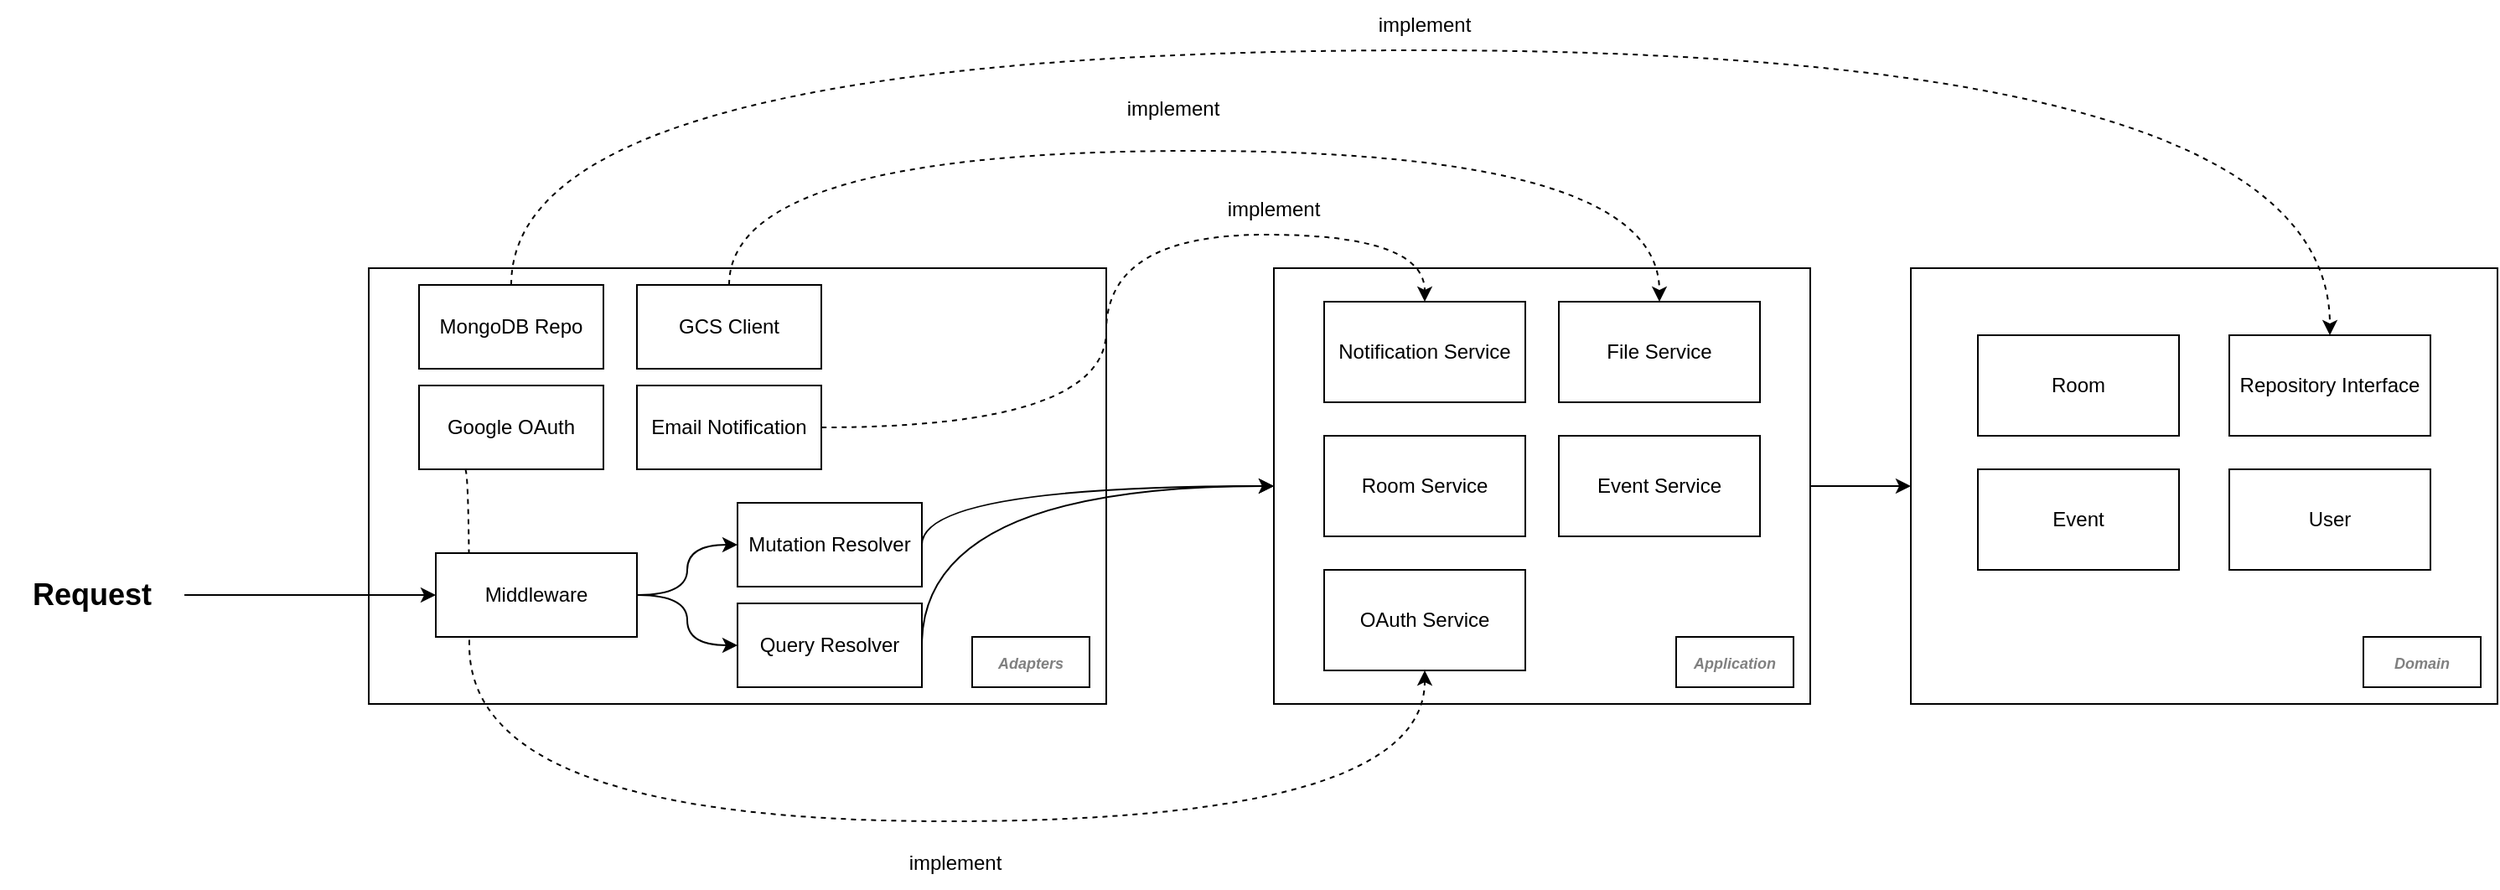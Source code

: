 <mxfile version="24.2.8" type="device" pages="2">
  <diagram id="gzI67L0TCMLhXF_EFv6m" name="軟體架構">
    <mxGraphModel dx="1405" dy="1594" grid="1" gridSize="10" guides="1" tooltips="1" connect="1" arrows="1" fold="1" page="1" pageScale="1" pageWidth="827" pageHeight="1169" math="0" shadow="0">
      <root>
        <mxCell id="0" />
        <mxCell id="1" parent="0" />
        <mxCell id="AVZDPA1yqYgUO-4nn_VJ-1" value="" style="rounded=0;whiteSpace=wrap;html=1;" parent="1" vertex="1">
          <mxGeometry x="-80" y="-10" width="440" height="260" as="geometry" />
        </mxCell>
        <mxCell id="nu3hjA2DukSbiA5tO7RB-2" value="&lt;font color=&quot;#808080&quot; style=&quot;font-size: 9px;&quot;&gt;&lt;i style=&quot;&quot;&gt;&lt;b style=&quot;&quot;&gt;Adapters&lt;/b&gt;&lt;/i&gt;&lt;/font&gt;" style="rounded=0;whiteSpace=wrap;html=1;" parent="1" vertex="1">
          <mxGeometry x="280" y="210" width="70" height="30" as="geometry" />
        </mxCell>
        <mxCell id="9Bgfrbo9Ds4XW8nlcJ_0-6" style="edgeStyle=orthogonalEdgeStyle;rounded=0;orthogonalLoop=1;jettySize=auto;html=1;exitX=1;exitY=0.5;exitDx=0;exitDy=0;entryX=0;entryY=0.5;entryDx=0;entryDy=0;curved=1;" edge="1" parent="1" source="nu3hjA2DukSbiA5tO7RB-3" target="nu3hjA2DukSbiA5tO7RB-6">
          <mxGeometry relative="1" as="geometry">
            <Array as="points">
              <mxPoint x="250" y="120" />
            </Array>
          </mxGeometry>
        </mxCell>
        <mxCell id="nu3hjA2DukSbiA5tO7RB-3" value="Query Resolver" style="rounded=0;whiteSpace=wrap;html=1;" parent="1" vertex="1">
          <mxGeometry x="140" y="190" width="110" height="50" as="geometry" />
        </mxCell>
        <mxCell id="9Bgfrbo9Ds4XW8nlcJ_0-4" style="edgeStyle=orthogonalEdgeStyle;rounded=0;orthogonalLoop=1;jettySize=auto;html=1;exitX=1;exitY=0.5;exitDx=0;exitDy=0;entryX=0;entryY=0.5;entryDx=0;entryDy=0;curved=1;" edge="1" parent="1" source="nu3hjA2DukSbiA5tO7RB-4" target="nu3hjA2DukSbiA5tO7RB-6">
          <mxGeometry relative="1" as="geometry">
            <Array as="points">
              <mxPoint x="250" y="120" />
            </Array>
          </mxGeometry>
        </mxCell>
        <mxCell id="nu3hjA2DukSbiA5tO7RB-4" value="Mutation Resolver" style="rounded=0;whiteSpace=wrap;html=1;" parent="1" vertex="1">
          <mxGeometry x="140" y="130" width="110" height="50" as="geometry" />
        </mxCell>
        <mxCell id="nu3hjA2DukSbiA5tO7RB-5" value="MongoDB Repo" style="rounded=0;whiteSpace=wrap;html=1;" parent="1" vertex="1">
          <mxGeometry x="-50" width="110" height="50" as="geometry" />
        </mxCell>
        <mxCell id="XleAL6ZBAnFnf9mCYfTB-18" style="edgeStyle=orthogonalEdgeStyle;rounded=0;orthogonalLoop=1;jettySize=auto;html=1;exitX=1;exitY=0.5;exitDx=0;exitDy=0;entryX=0;entryY=0.5;entryDx=0;entryDy=0;" parent="1" source="nu3hjA2DukSbiA5tO7RB-6" target="XleAL6ZBAnFnf9mCYfTB-5" edge="1">
          <mxGeometry relative="1" as="geometry" />
        </mxCell>
        <mxCell id="nu3hjA2DukSbiA5tO7RB-6" value="" style="rounded=0;whiteSpace=wrap;html=1;" parent="1" vertex="1">
          <mxGeometry x="460" y="-10" width="320" height="260" as="geometry" />
        </mxCell>
        <mxCell id="nu3hjA2DukSbiA5tO7RB-7" value="&lt;font color=&quot;#808080&quot; style=&quot;font-size: 9px;&quot;&gt;&lt;i style=&quot;&quot;&gt;&lt;b style=&quot;&quot;&gt;Application&lt;/b&gt;&lt;/i&gt;&lt;/font&gt;" style="rounded=0;whiteSpace=wrap;html=1;" parent="1" vertex="1">
          <mxGeometry x="700" y="210" width="70" height="30" as="geometry" />
        </mxCell>
        <mxCell id="XleAL6ZBAnFnf9mCYfTB-1" value="Room Service" style="rounded=0;whiteSpace=wrap;html=1;" parent="1" vertex="1">
          <mxGeometry x="490" y="90" width="120" height="60" as="geometry" />
        </mxCell>
        <mxCell id="XleAL6ZBAnFnf9mCYfTB-2" value="Event Service" style="rounded=0;whiteSpace=wrap;html=1;" parent="1" vertex="1">
          <mxGeometry x="630" y="90" width="120" height="60" as="geometry" />
        </mxCell>
        <mxCell id="XleAL6ZBAnFnf9mCYfTB-3" value="Notification Service" style="rounded=0;whiteSpace=wrap;html=1;" parent="1" vertex="1">
          <mxGeometry x="490" y="10" width="120" height="60" as="geometry" />
        </mxCell>
        <mxCell id="XleAL6ZBAnFnf9mCYfTB-4" value="File Service" style="rounded=0;whiteSpace=wrap;html=1;" parent="1" vertex="1">
          <mxGeometry x="630" y="10" width="120" height="60" as="geometry" />
        </mxCell>
        <mxCell id="XleAL6ZBAnFnf9mCYfTB-5" value="" style="rounded=0;whiteSpace=wrap;html=1;" parent="1" vertex="1">
          <mxGeometry x="840" y="-10" width="350" height="260" as="geometry" />
        </mxCell>
        <mxCell id="XleAL6ZBAnFnf9mCYfTB-6" value="&lt;font color=&quot;#808080&quot; style=&quot;font-size: 9px;&quot;&gt;&lt;i style=&quot;&quot;&gt;&lt;b style=&quot;&quot;&gt;Domain&lt;/b&gt;&lt;/i&gt;&lt;/font&gt;" style="rounded=0;whiteSpace=wrap;html=1;" parent="1" vertex="1">
          <mxGeometry x="1110" y="210" width="70" height="30" as="geometry" />
        </mxCell>
        <mxCell id="XleAL6ZBAnFnf9mCYfTB-7" value="Room" style="rounded=0;whiteSpace=wrap;html=1;" parent="1" vertex="1">
          <mxGeometry x="880" y="30" width="120" height="60" as="geometry" />
        </mxCell>
        <mxCell id="XleAL6ZBAnFnf9mCYfTB-8" value="Event" style="rounded=0;whiteSpace=wrap;html=1;" parent="1" vertex="1">
          <mxGeometry x="880" y="110" width="120" height="60" as="geometry" />
        </mxCell>
        <mxCell id="XleAL6ZBAnFnf9mCYfTB-9" value="User" style="rounded=0;whiteSpace=wrap;html=1;" parent="1" vertex="1">
          <mxGeometry x="1030" y="110" width="120" height="60" as="geometry" />
        </mxCell>
        <mxCell id="XleAL6ZBAnFnf9mCYfTB-10" value="Repository Interface" style="rounded=0;whiteSpace=wrap;html=1;" parent="1" vertex="1">
          <mxGeometry x="1030" y="30" width="120" height="60" as="geometry" />
        </mxCell>
        <mxCell id="XleAL6ZBAnFnf9mCYfTB-13" style="edgeStyle=orthogonalEdgeStyle;rounded=0;orthogonalLoop=1;jettySize=auto;html=1;exitX=0.5;exitY=0;exitDx=0;exitDy=0;curved=1;entryX=0.5;entryY=0;entryDx=0;entryDy=0;dashed=1;" parent="1" source="XleAL6ZBAnFnf9mCYfTB-11" target="XleAL6ZBAnFnf9mCYfTB-4" edge="1">
          <mxGeometry relative="1" as="geometry">
            <Array as="points">
              <mxPoint x="135" y="-80" />
              <mxPoint x="690" y="-80" />
            </Array>
          </mxGeometry>
        </mxCell>
        <mxCell id="XleAL6ZBAnFnf9mCYfTB-11" value="GCS Client" style="rounded=0;whiteSpace=wrap;html=1;" parent="1" vertex="1">
          <mxGeometry x="80" width="110" height="50" as="geometry" />
        </mxCell>
        <mxCell id="XleAL6ZBAnFnf9mCYfTB-14" style="edgeStyle=orthogonalEdgeStyle;rounded=0;orthogonalLoop=1;jettySize=auto;html=1;exitX=1;exitY=0.5;exitDx=0;exitDy=0;entryX=0.5;entryY=0;entryDx=0;entryDy=0;curved=1;dashed=1;" parent="1" source="XleAL6ZBAnFnf9mCYfTB-12" target="XleAL6ZBAnFnf9mCYfTB-3" edge="1">
          <mxGeometry relative="1" as="geometry">
            <Array as="points">
              <mxPoint x="360" y="85" />
              <mxPoint x="360" y="-30" />
              <mxPoint x="550" y="-30" />
            </Array>
          </mxGeometry>
        </mxCell>
        <mxCell id="XleAL6ZBAnFnf9mCYfTB-12" value="Email Notification" style="rounded=0;whiteSpace=wrap;html=1;" parent="1" vertex="1">
          <mxGeometry x="80" y="60" width="110" height="50" as="geometry" />
        </mxCell>
        <mxCell id="XleAL6ZBAnFnf9mCYfTB-15" style="edgeStyle=orthogonalEdgeStyle;rounded=0;orthogonalLoop=1;jettySize=auto;html=1;exitX=0.5;exitY=0;exitDx=0;exitDy=0;entryX=0.5;entryY=0;entryDx=0;entryDy=0;curved=1;dashed=1;" parent="1" source="nu3hjA2DukSbiA5tO7RB-5" target="XleAL6ZBAnFnf9mCYfTB-10" edge="1">
          <mxGeometry relative="1" as="geometry">
            <Array as="points">
              <mxPoint x="5" y="-140" />
              <mxPoint x="1090" y="-140" />
            </Array>
          </mxGeometry>
        </mxCell>
        <mxCell id="XleAL6ZBAnFnf9mCYfTB-19" value="implement" style="text;html=1;align=center;verticalAlign=middle;whiteSpace=wrap;rounded=0;" parent="1" vertex="1">
          <mxGeometry x="520" y="-170" width="60" height="30" as="geometry" />
        </mxCell>
        <mxCell id="XleAL6ZBAnFnf9mCYfTB-20" value="implement" style="text;html=1;align=center;verticalAlign=middle;whiteSpace=wrap;rounded=0;" parent="1" vertex="1">
          <mxGeometry x="370" y="-120" width="60" height="30" as="geometry" />
        </mxCell>
        <mxCell id="XleAL6ZBAnFnf9mCYfTB-21" value="implement" style="text;html=1;align=center;verticalAlign=middle;whiteSpace=wrap;rounded=0;" parent="1" vertex="1">
          <mxGeometry x="430" y="-60" width="60" height="30" as="geometry" />
        </mxCell>
        <mxCell id="XleAL6ZBAnFnf9mCYfTB-22" value="OAuth Service" style="rounded=0;whiteSpace=wrap;html=1;" parent="1" vertex="1">
          <mxGeometry x="490" y="170" width="120" height="60" as="geometry" />
        </mxCell>
        <mxCell id="XleAL6ZBAnFnf9mCYfTB-25" style="edgeStyle=orthogonalEdgeStyle;rounded=0;orthogonalLoop=1;jettySize=auto;html=1;exitX=0.25;exitY=1;exitDx=0;exitDy=0;entryX=0.5;entryY=1;entryDx=0;entryDy=0;curved=1;dashed=1;" parent="1" source="XleAL6ZBAnFnf9mCYfTB-23" target="XleAL6ZBAnFnf9mCYfTB-22" edge="1">
          <mxGeometry relative="1" as="geometry">
            <Array as="points">
              <mxPoint x="-20" y="110" />
              <mxPoint x="-20" y="320" />
              <mxPoint x="550" y="320" />
            </Array>
          </mxGeometry>
        </mxCell>
        <mxCell id="XleAL6ZBAnFnf9mCYfTB-23" value="Google OAuth" style="rounded=0;whiteSpace=wrap;html=1;" parent="1" vertex="1">
          <mxGeometry x="-50" y="60" width="110" height="50" as="geometry" />
        </mxCell>
        <mxCell id="XleAL6ZBAnFnf9mCYfTB-26" value="implement" style="text;html=1;align=center;verticalAlign=middle;whiteSpace=wrap;rounded=0;" parent="1" vertex="1">
          <mxGeometry x="240" y="330" width="60" height="30" as="geometry" />
        </mxCell>
        <mxCell id="9Bgfrbo9Ds4XW8nlcJ_0-1" style="edgeStyle=orthogonalEdgeStyle;rounded=0;orthogonalLoop=1;jettySize=auto;html=1;exitX=1;exitY=0.5;exitDx=0;exitDy=0;entryX=0;entryY=0.5;entryDx=0;entryDy=0;" edge="1" parent="1" source="BnxMe-KW9RDDtPVmkPUV-1" target="nIXrY3_EinPQ9No2eV4z-2">
          <mxGeometry relative="1" as="geometry" />
        </mxCell>
        <mxCell id="BnxMe-KW9RDDtPVmkPUV-1" value="&lt;b&gt;&lt;font style=&quot;font-size: 18px;&quot;&gt;Request&lt;/font&gt;&lt;/b&gt;" style="text;html=1;align=center;verticalAlign=middle;whiteSpace=wrap;rounded=0;" parent="1" vertex="1">
          <mxGeometry x="-300" y="160" width="110" height="50" as="geometry" />
        </mxCell>
        <mxCell id="9Bgfrbo9Ds4XW8nlcJ_0-2" style="edgeStyle=orthogonalEdgeStyle;rounded=0;orthogonalLoop=1;jettySize=auto;html=1;exitX=1;exitY=0.5;exitDx=0;exitDy=0;entryX=0;entryY=0.5;entryDx=0;entryDy=0;curved=1;" edge="1" parent="1" source="nIXrY3_EinPQ9No2eV4z-2" target="nu3hjA2DukSbiA5tO7RB-4">
          <mxGeometry relative="1" as="geometry" />
        </mxCell>
        <mxCell id="9Bgfrbo9Ds4XW8nlcJ_0-3" style="edgeStyle=orthogonalEdgeStyle;rounded=0;orthogonalLoop=1;jettySize=auto;html=1;exitX=1;exitY=0.5;exitDx=0;exitDy=0;entryX=0;entryY=0.5;entryDx=0;entryDy=0;curved=1;" edge="1" parent="1" source="nIXrY3_EinPQ9No2eV4z-2" target="nu3hjA2DukSbiA5tO7RB-3">
          <mxGeometry relative="1" as="geometry" />
        </mxCell>
        <mxCell id="nIXrY3_EinPQ9No2eV4z-2" value="Middleware" style="rounded=0;whiteSpace=wrap;html=1;" parent="1" vertex="1">
          <mxGeometry x="-40" y="160" width="120" height="50" as="geometry" />
        </mxCell>
      </root>
    </mxGraphModel>
  </diagram>
  <diagram id="gkZHDpTfU5cXxur2pMwY" name="系統架構">
    <mxGraphModel dx="1983" dy="850" grid="1" gridSize="10" guides="1" tooltips="1" connect="1" arrows="1" fold="1" page="1" pageScale="1" pageWidth="827" pageHeight="1169" math="0" shadow="0">
      <root>
        <mxCell id="0" />
        <mxCell id="1" parent="0" />
        <mxCell id="Dfc7MIDH98jCJnMKMIQ--1" value="" style="rounded=0;whiteSpace=wrap;html=1;" vertex="1" parent="1">
          <mxGeometry x="100" y="80" width="810" height="430" as="geometry" />
        </mxCell>
        <mxCell id="Dfc7MIDH98jCJnMKMIQ--31" style="edgeStyle=orthogonalEdgeStyle;rounded=0;orthogonalLoop=1;jettySize=auto;html=1;exitX=1;exitY=0.5;exitDx=0;exitDy=0;entryX=0;entryY=0.5;entryDx=0;entryDy=0;" edge="1" parent="1" source="Dfc7MIDH98jCJnMKMIQ--2" target="Dfc7MIDH98jCJnMKMIQ--9">
          <mxGeometry relative="1" as="geometry" />
        </mxCell>
        <mxCell id="Dfc7MIDH98jCJnMKMIQ--32" style="edgeStyle=orthogonalEdgeStyle;rounded=0;orthogonalLoop=1;jettySize=auto;html=1;exitX=0.5;exitY=1;exitDx=0;exitDy=0;entryX=0.5;entryY=0;entryDx=0;entryDy=0;" edge="1" parent="1" source="Dfc7MIDH98jCJnMKMIQ--2" target="Dfc7MIDH98jCJnMKMIQ--3">
          <mxGeometry relative="1" as="geometry" />
        </mxCell>
        <mxCell id="Dfc7MIDH98jCJnMKMIQ--2" value="Web Svc" style="rounded=0;whiteSpace=wrap;html=1;" vertex="1" parent="1">
          <mxGeometry x="420" y="140" width="120" height="60" as="geometry" />
        </mxCell>
        <mxCell id="Dfc7MIDH98jCJnMKMIQ--30" style="edgeStyle=orthogonalEdgeStyle;rounded=0;orthogonalLoop=1;jettySize=auto;html=1;exitX=1;exitY=0.5;exitDx=0;exitDy=0;entryX=0;entryY=0.5;entryDx=0;entryDy=0;" edge="1" parent="1" source="Dfc7MIDH98jCJnMKMIQ--3" target="Dfc7MIDH98jCJnMKMIQ--7">
          <mxGeometry relative="1" as="geometry" />
        </mxCell>
        <mxCell id="Dfc7MIDH98jCJnMKMIQ--33" style="edgeStyle=orthogonalEdgeStyle;rounded=0;orthogonalLoop=1;jettySize=auto;html=1;exitX=0.5;exitY=1;exitDx=0;exitDy=0;entryX=0.5;entryY=0;entryDx=0;entryDy=0;" edge="1" parent="1" source="Dfc7MIDH98jCJnMKMIQ--3" target="Dfc7MIDH98jCJnMKMIQ--4">
          <mxGeometry relative="1" as="geometry" />
        </mxCell>
        <mxCell id="Dfc7MIDH98jCJnMKMIQ--3" value="App Svc" style="rounded=0;whiteSpace=wrap;html=1;" vertex="1" parent="1">
          <mxGeometry x="420" y="275" width="120" height="60" as="geometry" />
        </mxCell>
        <mxCell id="Dfc7MIDH98jCJnMKMIQ--29" style="edgeStyle=orthogonalEdgeStyle;rounded=0;orthogonalLoop=1;jettySize=auto;html=1;exitX=1;exitY=0.5;exitDx=0;exitDy=0;" edge="1" parent="1" source="Dfc7MIDH98jCJnMKMIQ--4" target="Dfc7MIDH98jCJnMKMIQ--8">
          <mxGeometry relative="1" as="geometry" />
        </mxCell>
        <mxCell id="Dfc7MIDH98jCJnMKMIQ--4" value="MongoDB Svc" style="rounded=0;whiteSpace=wrap;html=1;" vertex="1" parent="1">
          <mxGeometry x="420" y="405" width="120" height="60" as="geometry" />
        </mxCell>
        <mxCell id="Dfc7MIDH98jCJnMKMIQ--6" style="edgeStyle=orthogonalEdgeStyle;rounded=0;orthogonalLoop=1;jettySize=auto;html=1;exitX=1;exitY=0.5;exitDx=0;exitDy=0;entryX=0;entryY=0.5;entryDx=0;entryDy=0;" edge="1" parent="1" source="Dfc7MIDH98jCJnMKMIQ--5" target="Dfc7MIDH98jCJnMKMIQ--2">
          <mxGeometry relative="1" as="geometry" />
        </mxCell>
        <mxCell id="Dfc7MIDH98jCJnMKMIQ--5" value="Ingress&lt;br&gt;only open 443 port" style="rounded=0;whiteSpace=wrap;html=1;" vertex="1" parent="1">
          <mxGeometry x="160" y="260" width="120" height="60" as="geometry" />
        </mxCell>
        <mxCell id="Dfc7MIDH98jCJnMKMIQ--23" style="edgeStyle=orthogonalEdgeStyle;rounded=0;orthogonalLoop=1;jettySize=auto;html=1;exitX=1;exitY=0.5;exitDx=0;exitDy=0;entryX=0;entryY=0.5;entryDx=0;entryDy=0;" edge="1" parent="1" source="Dfc7MIDH98jCJnMKMIQ--7" target="Dfc7MIDH98jCJnMKMIQ--15">
          <mxGeometry relative="1" as="geometry" />
        </mxCell>
        <mxCell id="Dfc7MIDH98jCJnMKMIQ--24" style="edgeStyle=orthogonalEdgeStyle;rounded=0;orthogonalLoop=1;jettySize=auto;html=1;exitX=1;exitY=0.5;exitDx=0;exitDy=0;entryX=0;entryY=0.5;entryDx=0;entryDy=0;" edge="1" parent="1" source="Dfc7MIDH98jCJnMKMIQ--7" target="Dfc7MIDH98jCJnMKMIQ--14">
          <mxGeometry relative="1" as="geometry" />
        </mxCell>
        <mxCell id="Dfc7MIDH98jCJnMKMIQ--25" style="edgeStyle=orthogonalEdgeStyle;rounded=0;orthogonalLoop=1;jettySize=auto;html=1;exitX=1;exitY=0.5;exitDx=0;exitDy=0;entryX=0;entryY=0.5;entryDx=0;entryDy=0;" edge="1" parent="1" source="Dfc7MIDH98jCJnMKMIQ--7" target="Dfc7MIDH98jCJnMKMIQ--16">
          <mxGeometry relative="1" as="geometry" />
        </mxCell>
        <mxCell id="Dfc7MIDH98jCJnMKMIQ--7" value="App Deployment" style="rounded=0;whiteSpace=wrap;html=1;" vertex="1" parent="1">
          <mxGeometry x="580" y="275" width="120" height="60" as="geometry" />
        </mxCell>
        <mxCell id="Dfc7MIDH98jCJnMKMIQ--20" style="edgeStyle=orthogonalEdgeStyle;rounded=0;orthogonalLoop=1;jettySize=auto;html=1;exitX=1;exitY=0.5;exitDx=0;exitDy=0;entryX=0;entryY=0.5;entryDx=0;entryDy=0;" edge="1" parent="1" source="Dfc7MIDH98jCJnMKMIQ--8" target="Dfc7MIDH98jCJnMKMIQ--17">
          <mxGeometry relative="1" as="geometry" />
        </mxCell>
        <mxCell id="Dfc7MIDH98jCJnMKMIQ--21" style="edgeStyle=orthogonalEdgeStyle;rounded=0;orthogonalLoop=1;jettySize=auto;html=1;exitX=1;exitY=0.5;exitDx=0;exitDy=0;entryX=0;entryY=0.5;entryDx=0;entryDy=0;" edge="1" parent="1" source="Dfc7MIDH98jCJnMKMIQ--8" target="Dfc7MIDH98jCJnMKMIQ--18">
          <mxGeometry relative="1" as="geometry" />
        </mxCell>
        <mxCell id="Dfc7MIDH98jCJnMKMIQ--22" style="edgeStyle=orthogonalEdgeStyle;rounded=0;orthogonalLoop=1;jettySize=auto;html=1;exitX=1;exitY=0.5;exitDx=0;exitDy=0;entryX=0;entryY=0.5;entryDx=0;entryDy=0;" edge="1" parent="1" source="Dfc7MIDH98jCJnMKMIQ--8" target="Dfc7MIDH98jCJnMKMIQ--19">
          <mxGeometry relative="1" as="geometry" />
        </mxCell>
        <mxCell id="Dfc7MIDH98jCJnMKMIQ--8" value="MongoDB Deployment" style="rounded=0;whiteSpace=wrap;html=1;" vertex="1" parent="1">
          <mxGeometry x="580" y="405" width="120" height="60" as="geometry" />
        </mxCell>
        <mxCell id="Dfc7MIDH98jCJnMKMIQ--26" style="edgeStyle=orthogonalEdgeStyle;rounded=0;orthogonalLoop=1;jettySize=auto;html=1;exitX=1;exitY=0.5;exitDx=0;exitDy=0;entryX=0;entryY=0.5;entryDx=0;entryDy=0;" edge="1" parent="1" source="Dfc7MIDH98jCJnMKMIQ--9" target="Dfc7MIDH98jCJnMKMIQ--10">
          <mxGeometry relative="1" as="geometry" />
        </mxCell>
        <mxCell id="Dfc7MIDH98jCJnMKMIQ--27" style="edgeStyle=orthogonalEdgeStyle;rounded=0;orthogonalLoop=1;jettySize=auto;html=1;exitX=1;exitY=0.5;exitDx=0;exitDy=0;entryX=0;entryY=0.5;entryDx=0;entryDy=0;" edge="1" parent="1" source="Dfc7MIDH98jCJnMKMIQ--9" target="Dfc7MIDH98jCJnMKMIQ--11">
          <mxGeometry relative="1" as="geometry" />
        </mxCell>
        <mxCell id="Dfc7MIDH98jCJnMKMIQ--28" style="edgeStyle=orthogonalEdgeStyle;rounded=0;orthogonalLoop=1;jettySize=auto;html=1;exitX=1;exitY=0.5;exitDx=0;exitDy=0;entryX=0;entryY=0.5;entryDx=0;entryDy=0;" edge="1" parent="1" source="Dfc7MIDH98jCJnMKMIQ--9" target="Dfc7MIDH98jCJnMKMIQ--12">
          <mxGeometry relative="1" as="geometry" />
        </mxCell>
        <mxCell id="Dfc7MIDH98jCJnMKMIQ--9" value="Web Deployment" style="rounded=0;whiteSpace=wrap;html=1;" vertex="1" parent="1">
          <mxGeometry x="580" y="140" width="120" height="60" as="geometry" />
        </mxCell>
        <mxCell id="Dfc7MIDH98jCJnMKMIQ--10" value="Pod" style="rounded=0;whiteSpace=wrap;html=1;" vertex="1" parent="1">
          <mxGeometry x="780" y="115" width="70" height="30" as="geometry" />
        </mxCell>
        <mxCell id="Dfc7MIDH98jCJnMKMIQ--11" value="Pod" style="rounded=0;whiteSpace=wrap;html=1;" vertex="1" parent="1">
          <mxGeometry x="780" y="155" width="70" height="30" as="geometry" />
        </mxCell>
        <mxCell id="Dfc7MIDH98jCJnMKMIQ--12" value="Pod" style="rounded=0;whiteSpace=wrap;html=1;" vertex="1" parent="1">
          <mxGeometry x="780" y="195" width="70" height="30" as="geometry" />
        </mxCell>
        <mxCell id="Dfc7MIDH98jCJnMKMIQ--14" value="Pod" style="rounded=0;whiteSpace=wrap;html=1;" vertex="1" parent="1">
          <mxGeometry x="780" y="250" width="70" height="30" as="geometry" />
        </mxCell>
        <mxCell id="Dfc7MIDH98jCJnMKMIQ--15" value="Pod" style="rounded=0;whiteSpace=wrap;html=1;" vertex="1" parent="1">
          <mxGeometry x="780" y="290" width="70" height="30" as="geometry" />
        </mxCell>
        <mxCell id="Dfc7MIDH98jCJnMKMIQ--16" value="Pod" style="rounded=0;whiteSpace=wrap;html=1;" vertex="1" parent="1">
          <mxGeometry x="780" y="330" width="70" height="30" as="geometry" />
        </mxCell>
        <mxCell id="Dfc7MIDH98jCJnMKMIQ--17" value="Pod" style="rounded=0;whiteSpace=wrap;html=1;" vertex="1" parent="1">
          <mxGeometry x="780" y="380" width="70" height="30" as="geometry" />
        </mxCell>
        <mxCell id="Dfc7MIDH98jCJnMKMIQ--18" value="Pod" style="rounded=0;whiteSpace=wrap;html=1;" vertex="1" parent="1">
          <mxGeometry x="780" y="420" width="70" height="30" as="geometry" />
        </mxCell>
        <mxCell id="Dfc7MIDH98jCJnMKMIQ--19" value="Pod" style="rounded=0;whiteSpace=wrap;html=1;" vertex="1" parent="1">
          <mxGeometry x="780" y="460" width="70" height="30" as="geometry" />
        </mxCell>
        <mxCell id="Dfc7MIDH98jCJnMKMIQ--35" style="edgeStyle=orthogonalEdgeStyle;rounded=0;orthogonalLoop=1;jettySize=auto;html=1;exitX=1;exitY=0.5;exitDx=0;exitDy=0;entryX=0;entryY=0.5;entryDx=0;entryDy=0;" edge="1" parent="1" source="Dfc7MIDH98jCJnMKMIQ--34" target="Dfc7MIDH98jCJnMKMIQ--5">
          <mxGeometry relative="1" as="geometry" />
        </mxCell>
        <mxCell id="Dfc7MIDH98jCJnMKMIQ--34" value="&lt;font style=&quot;font-size: 18px;&quot;&gt;User&lt;/font&gt;" style="ellipse;whiteSpace=wrap;html=1;aspect=fixed;" vertex="1" parent="1">
          <mxGeometry x="-160" y="235" width="110" height="110" as="geometry" />
        </mxCell>
        <mxCell id="75AYRYXbRjHyiWWsLwWO-1" value="&lt;font size=&quot;1&quot; color=&quot;#808080&quot; style=&quot;&quot;&gt;&lt;i style=&quot;&quot;&gt;&lt;b style=&quot;font-size: 16px;&quot;&gt;K8s Node(VM)&lt;/b&gt;&lt;/i&gt;&lt;/font&gt;" style="rounded=0;whiteSpace=wrap;html=1;" vertex="1" parent="1">
          <mxGeometry x="120" y="465" width="140" height="30" as="geometry" />
        </mxCell>
      </root>
    </mxGraphModel>
  </diagram>
</mxfile>
